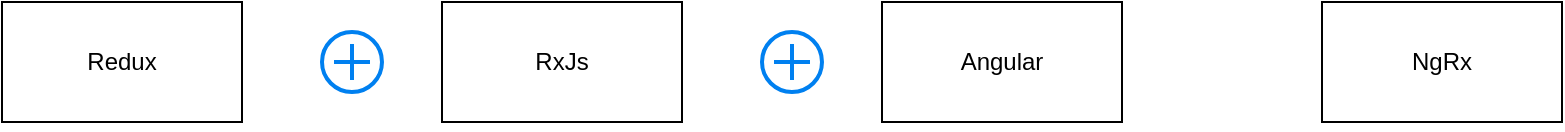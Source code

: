 <mxfile version="24.6.3" type="github" pages="2">
  <diagram name="Page-1" id="wr4L40zPi2a2X6IyU6Qr">
    <mxGraphModel dx="1050" dy="522" grid="1" gridSize="10" guides="1" tooltips="1" connect="1" arrows="1" fold="1" page="1" pageScale="1" pageWidth="827" pageHeight="1169" math="0" shadow="0">
      <root>
        <mxCell id="0" />
        <mxCell id="1" parent="0" />
        <mxCell id="K0Mmaxmq837lsV0lBWPv-1" value="RxJs" style="rounded=0;whiteSpace=wrap;html=1;" vertex="1" parent="1">
          <mxGeometry x="280" y="200" width="120" height="60" as="geometry" />
        </mxCell>
        <mxCell id="K0Mmaxmq837lsV0lBWPv-2" value="Redux" style="rounded=0;whiteSpace=wrap;html=1;" vertex="1" parent="1">
          <mxGeometry x="60" y="200" width="120" height="60" as="geometry" />
        </mxCell>
        <mxCell id="K0Mmaxmq837lsV0lBWPv-3" value="Angular" style="rounded=0;whiteSpace=wrap;html=1;" vertex="1" parent="1">
          <mxGeometry x="500" y="200" width="120" height="60" as="geometry" />
        </mxCell>
        <mxCell id="K0Mmaxmq837lsV0lBWPv-4" value="NgRx" style="rounded=0;whiteSpace=wrap;html=1;" vertex="1" parent="1">
          <mxGeometry x="720" y="200" width="120" height="60" as="geometry" />
        </mxCell>
        <mxCell id="K0Mmaxmq837lsV0lBWPv-7" value="" style="html=1;verticalLabelPosition=bottom;align=center;labelBackgroundColor=#ffffff;verticalAlign=top;strokeWidth=2;strokeColor=#0080F0;shadow=0;dashed=0;shape=mxgraph.ios7.icons.add;" vertex="1" parent="1">
          <mxGeometry x="220" y="215" width="30" height="30" as="geometry" />
        </mxCell>
        <mxCell id="K0Mmaxmq837lsV0lBWPv-9" value="" style="html=1;verticalLabelPosition=bottom;align=center;labelBackgroundColor=#ffffff;verticalAlign=top;strokeWidth=2;strokeColor=#0080F0;shadow=0;dashed=0;shape=mxgraph.ios7.icons.add;" vertex="1" parent="1">
          <mxGeometry x="440" y="215" width="30" height="30" as="geometry" />
        </mxCell>
        <mxCell id="K0Mmaxmq837lsV0lBWPv-11" value="" style="shape=image;html=1;verticalAlign=top;verticalLabelPosition=bottom;labelBackgroundColor=#ffffff;imageAspect=0;aspect=fixed;image=https://cdn1.iconfinder.com/data/icons/unicons-line-vol-3/24/equal-circle-128.png" vertex="1" parent="1">
          <mxGeometry x="640" y="200" width="64" height="64" as="geometry" />
        </mxCell>
      </root>
    </mxGraphModel>
  </diagram>
  <diagram id="vgotRs7TJ3yKbxvDtqXh" name="Page-2">
    <mxGraphModel dx="1050" dy="522" grid="1" gridSize="10" guides="1" tooltips="1" connect="1" arrows="1" fold="1" page="1" pageScale="1" pageWidth="827" pageHeight="1169" math="0" shadow="0">
      <root>
        <mxCell id="0" />
        <mxCell id="1" parent="0" />
        <mxCell id="6ln6jOsYddLQG0cS7kJR-1" value="Component 1" style="whiteSpace=wrap;html=1;aspect=fixed;" vertex="1" parent="1">
          <mxGeometry x="170" y="110" width="80" height="80" as="geometry" />
        </mxCell>
        <mxCell id="6ln6jOsYddLQG0cS7kJR-2" value="Component 2" style="whiteSpace=wrap;html=1;aspect=fixed;" vertex="1" parent="1">
          <mxGeometry x="420" y="110" width="80" height="80" as="geometry" />
        </mxCell>
        <mxCell id="6ln6jOsYddLQG0cS7kJR-3" value="Picklist Service" style="strokeWidth=2;html=1;shape=mxgraph.flowchart.terminator;whiteSpace=wrap;" vertex="1" parent="1">
          <mxGeometry x="230" y="260" width="100" height="60" as="geometry" />
        </mxCell>
        <mxCell id="6ln6jOsYddLQG0cS7kJR-4" value="Component 3" style="whiteSpace=wrap;html=1;aspect=fixed;" vertex="1" parent="1">
          <mxGeometry x="470" y="250" width="80" height="80" as="geometry" />
        </mxCell>
        <mxCell id="6ln6jOsYddLQG0cS7kJR-5" value="Auth Service" style="strokeWidth=2;html=1;shape=mxgraph.flowchart.terminator;whiteSpace=wrap;" vertex="1" parent="1">
          <mxGeometry x="670" y="190" width="100" height="60" as="geometry" />
        </mxCell>
      </root>
    </mxGraphModel>
  </diagram>
</mxfile>
